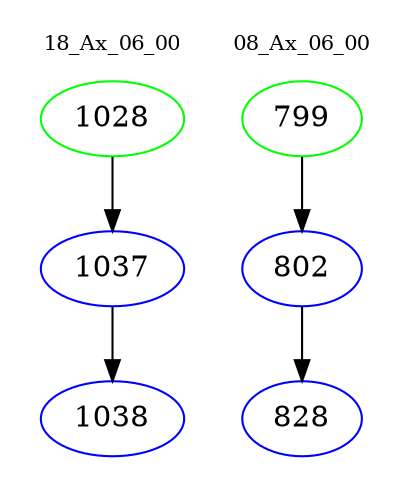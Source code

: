 digraph{
subgraph cluster_0 {
color = white
label = "18_Ax_06_00";
fontsize=10;
T0_1028 [label="1028", color="green"]
T0_1028 -> T0_1037 [color="black"]
T0_1037 [label="1037", color="blue"]
T0_1037 -> T0_1038 [color="black"]
T0_1038 [label="1038", color="blue"]
}
subgraph cluster_1 {
color = white
label = "08_Ax_06_00";
fontsize=10;
T1_799 [label="799", color="green"]
T1_799 -> T1_802 [color="black"]
T1_802 [label="802", color="blue"]
T1_802 -> T1_828 [color="black"]
T1_828 [label="828", color="blue"]
}
}
